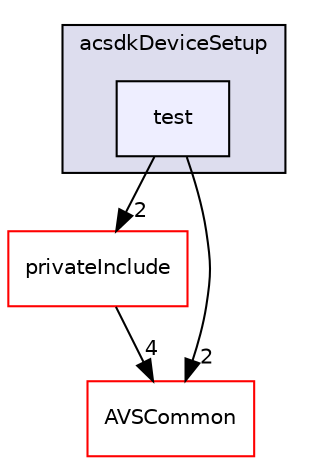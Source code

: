 digraph "/workplace/avs-device-sdk/capabilities/DeviceSetup/acsdkDeviceSetup/test" {
  compound=true
  node [ fontsize="10", fontname="Helvetica"];
  edge [ labelfontsize="10", labelfontname="Helvetica"];
  subgraph clusterdir_5a4ffddf8a774298e1f94af3098c1b8a {
    graph [ bgcolor="#ddddee", pencolor="black", label="acsdkDeviceSetup" fontname="Helvetica", fontsize="10", URL="dir_5a4ffddf8a774298e1f94af3098c1b8a.html"]
  dir_9d728753387329778e2d5584f01cd699 [shape=box, label="test", style="filled", fillcolor="#eeeeff", pencolor="black", URL="dir_9d728753387329778e2d5584f01cd699.html"];
  }
  dir_98383b1b274b10e787d2ed9e445feab8 [shape=box label="privateInclude" fillcolor="white" style="filled" color="red" URL="dir_98383b1b274b10e787d2ed9e445feab8.html"];
  dir_13e65effb2bde530b17b3d5eefcd0266 [shape=box label="AVSCommon" fillcolor="white" style="filled" color="red" URL="dir_13e65effb2bde530b17b3d5eefcd0266.html"];
  dir_9d728753387329778e2d5584f01cd699->dir_98383b1b274b10e787d2ed9e445feab8 [headlabel="2", labeldistance=1.5 headhref="dir_000300_000297.html"];
  dir_9d728753387329778e2d5584f01cd699->dir_13e65effb2bde530b17b3d5eefcd0266 [headlabel="2", labeldistance=1.5 headhref="dir_000300_000017.html"];
  dir_98383b1b274b10e787d2ed9e445feab8->dir_13e65effb2bde530b17b3d5eefcd0266 [headlabel="4", labeldistance=1.5 headhref="dir_000297_000017.html"];
}
